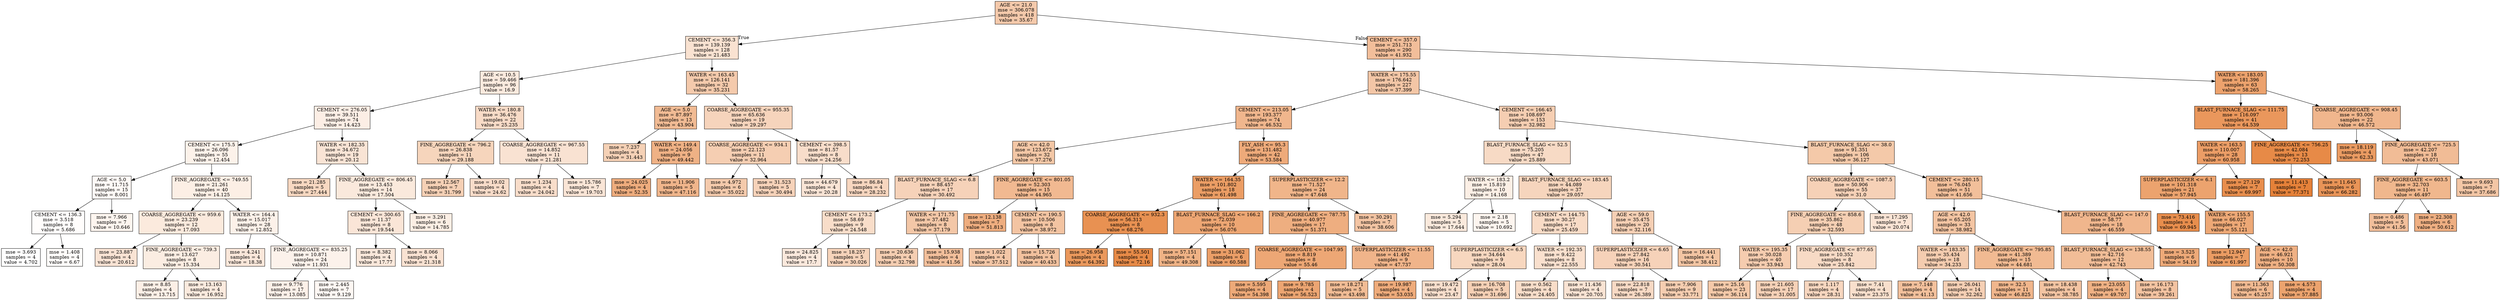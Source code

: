 digraph Tree {
node [shape=box, style="filled", color="black"] ;
0 [label="AGE <= 21.0\nmse = 306.078\nsamples = 418\nvalue = 35.67", fillcolor="#f4c9ab"] ;
1 [label="CEMENT <= 356.3\nmse = 139.139\nsamples = 128\nvalue = 21.483", fillcolor="#f9e2d1"] ;
0 -> 1 [labeldistance=2.5, labelangle=45, headlabel="True"] ;
2 [label="AGE <= 10.5\nmse = 59.466\nsamples = 96\nvalue = 16.9", fillcolor="#fbeade"] ;
1 -> 2 ;
3 [label="CEMENT <= 276.05\nmse = 39.511\nsamples = 74\nvalue = 14.423", fillcolor="#fceee5"] ;
2 -> 3 ;
4 [label="CEMENT <= 175.5\nmse = 26.096\nsamples = 55\nvalue = 12.454", fillcolor="#fcf2ea"] ;
3 -> 4 ;
5 [label="AGE <= 5.0\nmse = 11.715\nsamples = 15\nvalue = 8.001", fillcolor="#fef9f6"] ;
4 -> 5 ;
6 [label="CEMENT <= 136.3\nmse = 3.518\nsamples = 8\nvalue = 5.686", fillcolor="#fffdfc"] ;
5 -> 6 ;
7 [label="mse = 3.693\nsamples = 4\nvalue = 4.702", fillcolor="#ffffff"] ;
6 -> 7 ;
8 [label="mse = 1.408\nsamples = 4\nvalue = 6.67", fillcolor="#fefcfa"] ;
6 -> 8 ;
9 [label="mse = 7.966\nsamples = 7\nvalue = 10.646", fillcolor="#fdf5ef"] ;
5 -> 9 ;
10 [label="FINE_AGGREGATE <= 749.55\nmse = 21.261\nsamples = 40\nvalue = 14.125", fillcolor="#fcefe5"] ;
4 -> 10 ;
11 [label="COARSE_AGGREGATE <= 959.6\nmse = 23.239\nsamples = 12\nvalue = 17.093", fillcolor="#fbeadd"] ;
10 -> 11 ;
12 [label="mse = 23.887\nsamples = 4\nvalue = 20.612", fillcolor="#f9e3d4"] ;
11 -> 12 ;
13 [label="FINE_AGGREGATE <= 739.3\nmse = 13.627\nsamples = 8\nvalue = 15.334", fillcolor="#fbede2"] ;
11 -> 13 ;
14 [label="mse = 8.85\nsamples = 4\nvalue = 13.715", fillcolor="#fcefe6"] ;
13 -> 14 ;
15 [label="mse = 13.163\nsamples = 4\nvalue = 16.952", fillcolor="#fbeade"] ;
13 -> 15 ;
16 [label="WATER <= 164.4\nmse = 15.017\nsamples = 28\nvalue = 12.852", fillcolor="#fcf1e9"] ;
10 -> 16 ;
17 [label="mse = 4.241\nsamples = 4\nvalue = 18.38", fillcolor="#fae7da"] ;
16 -> 17 ;
18 [label="FINE_AGGREGATE <= 835.25\nmse = 10.871\nsamples = 24\nvalue = 11.931", fillcolor="#fcf2eb"] ;
16 -> 18 ;
19 [label="mse = 9.776\nsamples = 17\nvalue = 13.085", fillcolor="#fcf0e8"] ;
18 -> 19 ;
20 [label="mse = 2.445\nsamples = 7\nvalue = 9.129", fillcolor="#fdf7f3"] ;
18 -> 20 ;
21 [label="WATER <= 182.35\nmse = 34.672\nsamples = 19\nvalue = 20.12", fillcolor="#f9e4d5"] ;
3 -> 21 ;
22 [label="mse = 21.285\nsamples = 5\nvalue = 27.444", fillcolor="#f7d8c1"] ;
21 -> 22 ;
23 [label="FINE_AGGREGATE <= 806.45\nmse = 13.453\nsamples = 14\nvalue = 17.504", fillcolor="#fae9dc"] ;
21 -> 23 ;
24 [label="CEMENT <= 300.65\nmse = 11.37\nsamples = 8\nvalue = 19.544", fillcolor="#fae5d7"] ;
23 -> 24 ;
25 [label="mse = 8.382\nsamples = 4\nvalue = 17.77", fillcolor="#fae8db"] ;
24 -> 25 ;
26 [label="mse = 8.066\nsamples = 4\nvalue = 21.318", fillcolor="#f9e2d2"] ;
24 -> 26 ;
27 [label="mse = 3.291\nsamples = 6\nvalue = 14.785", fillcolor="#fbeee4"] ;
23 -> 27 ;
28 [label="WATER <= 180.8\nmse = 36.476\nsamples = 22\nvalue = 25.235", fillcolor="#f8dbc7"] ;
2 -> 28 ;
29 [label="FINE_AGGREGATE <= 796.2\nmse = 26.838\nsamples = 11\nvalue = 29.188", fillcolor="#f6d5bc"] ;
28 -> 29 ;
30 [label="mse = 12.567\nsamples = 7\nvalue = 31.799", fillcolor="#f5d0b5"] ;
29 -> 30 ;
31 [label="mse = 19.02\nsamples = 4\nvalue = 24.62", fillcolor="#f8dcc9"] ;
29 -> 31 ;
32 [label="COARSE_AGGREGATE <= 967.55\nmse = 14.852\nsamples = 11\nvalue = 21.281", fillcolor="#f9e2d2"] ;
28 -> 32 ;
33 [label="mse = 1.234\nsamples = 4\nvalue = 24.042", fillcolor="#f8ddca"] ;
32 -> 33 ;
34 [label="mse = 15.786\nsamples = 7\nvalue = 19.703", fillcolor="#fae5d6"] ;
32 -> 34 ;
35 [label="WATER <= 163.45\nmse = 126.141\nsamples = 32\nvalue = 35.231", fillcolor="#f4caac"] ;
1 -> 35 ;
36 [label="AGE <= 5.0\nmse = 87.897\nsamples = 13\nvalue = 43.904", fillcolor="#f1bb94"] ;
35 -> 36 ;
37 [label="mse = 7.237\nsamples = 4\nvalue = 31.443", fillcolor="#f5d1b6"] ;
36 -> 37 ;
38 [label="WATER <= 149.4\nmse = 24.056\nsamples = 9\nvalue = 49.442", fillcolor="#efb185"] ;
36 -> 38 ;
39 [label="mse = 24.025\nsamples = 4\nvalue = 52.35", fillcolor="#eeac7d"] ;
38 -> 39 ;
40 [label="mse = 11.906\nsamples = 5\nvalue = 47.116", fillcolor="#f0b58b"] ;
38 -> 40 ;
41 [label="COARSE_AGGREGATE <= 955.35\nmse = 65.636\nsamples = 19\nvalue = 29.297", fillcolor="#f6d4bc"] ;
35 -> 41 ;
42 [label="COARSE_AGGREGATE <= 934.1\nmse = 22.123\nsamples = 11\nvalue = 32.964", fillcolor="#f5ceb2"] ;
41 -> 42 ;
43 [label="mse = 4.972\nsamples = 6\nvalue = 35.022", fillcolor="#f4caac"] ;
42 -> 43 ;
44 [label="mse = 31.523\nsamples = 5\nvalue = 30.494", fillcolor="#f6d2b9"] ;
42 -> 44 ;
45 [label="CEMENT <= 398.5\nmse = 81.57\nsamples = 8\nvalue = 24.256", fillcolor="#f8ddca"] ;
41 -> 45 ;
46 [label="mse = 44.679\nsamples = 4\nvalue = 20.28", fillcolor="#f9e4d5"] ;
45 -> 46 ;
47 [label="mse = 86.84\nsamples = 4\nvalue = 28.232", fillcolor="#f7d6bf"] ;
45 -> 47 ;
48 [label="CEMENT <= 357.0\nmse = 251.713\nsamples = 290\nvalue = 41.932", fillcolor="#f2be9a"] ;
0 -> 48 [labeldistance=2.5, labelangle=-45, headlabel="False"] ;
49 [label="WATER <= 175.55\nmse = 176.642\nsamples = 227\nvalue = 37.399", fillcolor="#f3c6a6"] ;
48 -> 49 ;
50 [label="CEMENT <= 213.05\nmse = 193.377\nsamples = 74\nvalue = 46.532", fillcolor="#f0b68d"] ;
49 -> 50 ;
51 [label="AGE <= 42.0\nmse = 123.672\nsamples = 32\nvalue = 37.276", fillcolor="#f3c7a6"] ;
50 -> 51 ;
52 [label="BLAST_FURNACE_SLAG <= 6.8\nmse = 88.457\nsamples = 17\nvalue = 30.492", fillcolor="#f6d2b9"] ;
51 -> 52 ;
53 [label="CEMENT <= 173.2\nmse = 58.69\nsamples = 9\nvalue = 24.548", fillcolor="#f8ddc9"] ;
52 -> 53 ;
54 [label="mse = 24.825\nsamples = 4\nvalue = 17.7", fillcolor="#fae8dc"] ;
53 -> 54 ;
55 [label="mse = 18.257\nsamples = 5\nvalue = 30.026", fillcolor="#f6d3ba"] ;
53 -> 55 ;
56 [label="WATER <= 171.75\nmse = 37.482\nsamples = 8\nvalue = 37.179", fillcolor="#f3c7a7"] ;
52 -> 56 ;
57 [label="mse = 20.636\nsamples = 4\nvalue = 32.798", fillcolor="#f5ceb2"] ;
56 -> 57 ;
58 [label="mse = 15.938\nsamples = 4\nvalue = 41.56", fillcolor="#f2bf9b"] ;
56 -> 58 ;
59 [label="FINE_AGGREGATE <= 801.05\nmse = 52.303\nsamples = 15\nvalue = 44.965", fillcolor="#f1b991"] ;
51 -> 59 ;
60 [label="mse = 12.138\nsamples = 7\nvalue = 51.813", fillcolor="#eead7f"] ;
59 -> 60 ;
61 [label="CEMENT <= 190.5\nmse = 10.506\nsamples = 8\nvalue = 38.972", fillcolor="#f3c4a2"] ;
59 -> 61 ;
62 [label="mse = 1.022\nsamples = 4\nvalue = 37.512", fillcolor="#f3c6a6"] ;
61 -> 62 ;
63 [label="mse = 15.726\nsamples = 4\nvalue = 40.433", fillcolor="#f2c19e"] ;
61 -> 63 ;
64 [label="FLY_ASH <= 95.3\nmse = 131.482\nsamples = 42\nvalue = 53.584", fillcolor="#eeaa7a"] ;
50 -> 64 ;
65 [label="WATER <= 164.35\nmse = 101.802\nsamples = 18\nvalue = 61.498", fillcolor="#eb9d64"] ;
64 -> 65 ;
66 [label="COARSE_AGGREGATE <= 932.3\nmse = 56.313\nsamples = 8\nvalue = 68.276", fillcolor="#e89152"] ;
65 -> 66 ;
67 [label="mse = 26.958\nsamples = 4\nvalue = 64.392", fillcolor="#ea985c"] ;
66 -> 67 ;
68 [label="mse = 55.501\nsamples = 4\nvalue = 72.16", fillcolor="#e78a47"] ;
66 -> 68 ;
69 [label="BLAST_FURNACE_SLAG <= 166.2\nmse = 72.039\nsamples = 10\nvalue = 56.076", fillcolor="#eda673"] ;
65 -> 69 ;
70 [label="mse = 57.151\nsamples = 4\nvalue = 49.308", fillcolor="#efb285"] ;
69 -> 70 ;
71 [label="mse = 31.062\nsamples = 6\nvalue = 60.588", fillcolor="#eb9e67"] ;
69 -> 71 ;
72 [label="SUPERPLASTICIZER <= 12.2\nmse = 71.527\nsamples = 24\nvalue = 47.648", fillcolor="#f0b58a"] ;
64 -> 72 ;
73 [label="FINE_AGGREGATE <= 787.75\nmse = 40.977\nsamples = 17\nvalue = 51.371", fillcolor="#eeae80"] ;
72 -> 73 ;
74 [label="COARSE_AGGREGATE <= 1047.95\nmse = 8.819\nsamples = 8\nvalue = 55.46", fillcolor="#eda775"] ;
73 -> 74 ;
75 [label="mse = 5.595\nsamples = 4\nvalue = 54.398", fillcolor="#eda978"] ;
74 -> 75 ;
76 [label="mse = 9.785\nsamples = 4\nvalue = 56.523", fillcolor="#eca572"] ;
74 -> 76 ;
77 [label="SUPERPLASTICIZER <= 11.55\nmse = 41.492\nsamples = 9\nvalue = 47.737", fillcolor="#f0b48a"] ;
73 -> 77 ;
78 [label="mse = 18.271\nsamples = 5\nvalue = 43.498", fillcolor="#f1bc95"] ;
77 -> 78 ;
79 [label="mse = 19.987\nsamples = 4\nvalue = 53.035", fillcolor="#eeab7b"] ;
77 -> 79 ;
80 [label="mse = 30.291\nsamples = 7\nvalue = 38.606", fillcolor="#f3c4a3"] ;
72 -> 80 ;
81 [label="CEMENT <= 166.45\nmse = 108.697\nsamples = 153\nvalue = 32.982", fillcolor="#f5ceb2"] ;
49 -> 81 ;
82 [label="BLAST_FURNACE_SLAG <= 52.5\nmse = 75.205\nsamples = 47\nvalue = 25.889", fillcolor="#f7dac5"] ;
81 -> 82 ;
83 [label="WATER <= 183.2\nmse = 15.819\nsamples = 10\nvalue = 14.168", fillcolor="#fcefe5"] ;
82 -> 83 ;
84 [label="mse = 5.294\nsamples = 5\nvalue = 17.644", fillcolor="#fae9dc"] ;
83 -> 84 ;
85 [label="mse = 2.18\nsamples = 5\nvalue = 10.692", fillcolor="#fdf5ef"] ;
83 -> 85 ;
86 [label="BLAST_FURNACE_SLAG <= 183.45\nmse = 44.089\nsamples = 37\nvalue = 29.057", fillcolor="#f6d5bd"] ;
82 -> 86 ;
87 [label="CEMENT <= 144.75\nmse = 30.27\nsamples = 17\nvalue = 25.459", fillcolor="#f8dbc6"] ;
86 -> 87 ;
88 [label="SUPERPLASTICIZER <= 6.5\nmse = 34.644\nsamples = 9\nvalue = 28.04", fillcolor="#f7d7bf"] ;
87 -> 88 ;
89 [label="mse = 19.472\nsamples = 4\nvalue = 23.47", fillcolor="#f8decc"] ;
88 -> 89 ;
90 [label="mse = 16.708\nsamples = 5\nvalue = 31.696", fillcolor="#f5d0b5"] ;
88 -> 90 ;
91 [label="WATER <= 192.35\nmse = 9.422\nsamples = 8\nvalue = 22.555", fillcolor="#f9e0ce"] ;
87 -> 91 ;
92 [label="mse = 0.562\nsamples = 4\nvalue = 24.405", fillcolor="#f8ddc9"] ;
91 -> 92 ;
93 [label="mse = 11.436\nsamples = 4\nvalue = 20.705", fillcolor="#f9e3d3"] ;
91 -> 93 ;
94 [label="AGE <= 59.0\nmse = 35.475\nsamples = 20\nvalue = 32.116", fillcolor="#f5cfb4"] ;
86 -> 94 ;
95 [label="SUPERPLASTICIZER <= 6.65\nmse = 27.842\nsamples = 16\nvalue = 30.541", fillcolor="#f6d2b9"] ;
94 -> 95 ;
96 [label="mse = 22.818\nsamples = 7\nvalue = 26.389", fillcolor="#f7d9c4"] ;
95 -> 96 ;
97 [label="mse = 7.906\nsamples = 9\nvalue = 33.771", fillcolor="#f5cdb0"] ;
95 -> 97 ;
98 [label="mse = 16.441\nsamples = 4\nvalue = 38.412", fillcolor="#f3c5a3"] ;
94 -> 98 ;
99 [label="BLAST_FURNACE_SLAG <= 38.0\nmse = 91.351\nsamples = 106\nvalue = 36.127", fillcolor="#f4c9a9"] ;
81 -> 99 ;
100 [label="COARSE_AGGREGATE <= 1087.5\nmse = 50.906\nsamples = 55\nvalue = 31.0", fillcolor="#f6d1b7"] ;
99 -> 100 ;
101 [label="FINE_AGGREGATE <= 858.6\nmse = 35.862\nsamples = 48\nvalue = 32.593", fillcolor="#f5cfb3"] ;
100 -> 101 ;
102 [label="WATER <= 195.35\nmse = 30.028\nsamples = 40\nvalue = 33.943", fillcolor="#f5ccaf"] ;
101 -> 102 ;
103 [label="mse = 25.16\nsamples = 23\nvalue = 36.114", fillcolor="#f4c9a9"] ;
102 -> 103 ;
104 [label="mse = 21.605\nsamples = 17\nvalue = 31.005", fillcolor="#f6d1b7"] ;
102 -> 104 ;
105 [label="FINE_AGGREGATE <= 877.65\nmse = 10.352\nsamples = 8\nvalue = 25.842", fillcolor="#f7dac5"] ;
101 -> 105 ;
106 [label="mse = 1.117\nsamples = 4\nvalue = 28.31", fillcolor="#f7d6bf"] ;
105 -> 106 ;
107 [label="mse = 7.41\nsamples = 4\nvalue = 23.375", fillcolor="#f8dfcc"] ;
105 -> 107 ;
108 [label="mse = 17.295\nsamples = 7\nvalue = 20.074", fillcolor="#fae4d5"] ;
100 -> 108 ;
109 [label="CEMENT <= 280.15\nmse = 76.045\nsamples = 51\nvalue = 41.656", fillcolor="#f2bf9a"] ;
99 -> 109 ;
110 [label="AGE <= 42.0\nmse = 65.205\nsamples = 33\nvalue = 38.982", fillcolor="#f3c4a2"] ;
109 -> 110 ;
111 [label="WATER <= 183.35\nmse = 35.434\nsamples = 18\nvalue = 34.233", fillcolor="#f4ccaf"] ;
110 -> 111 ;
112 [label="mse = 7.148\nsamples = 4\nvalue = 41.13", fillcolor="#f2c09c"] ;
111 -> 112 ;
113 [label="mse = 26.041\nsamples = 14\nvalue = 32.262", fillcolor="#f5cfb4"] ;
111 -> 113 ;
114 [label="FINE_AGGREGATE <= 795.85\nmse = 41.389\nsamples = 15\nvalue = 44.681", fillcolor="#f1ba92"] ;
110 -> 114 ;
115 [label="mse = 32.5\nsamples = 11\nvalue = 46.825", fillcolor="#f0b68c"] ;
114 -> 115 ;
116 [label="mse = 18.438\nsamples = 4\nvalue = 38.785", fillcolor="#f3c4a2"] ;
114 -> 116 ;
117 [label="BLAST_FURNACE_SLAG <= 147.0\nmse = 58.77\nsamples = 18\nvalue = 46.559", fillcolor="#f0b68d"] ;
109 -> 117 ;
118 [label="BLAST_FURNACE_SLAG <= 138.55\nmse = 42.716\nsamples = 12\nvalue = 42.743", fillcolor="#f1bd97"] ;
117 -> 118 ;
119 [label="mse = 23.055\nsamples = 4\nvalue = 49.707", fillcolor="#efb184"] ;
118 -> 119 ;
120 [label="mse = 16.173\nsamples = 8\nvalue = 39.261", fillcolor="#f3c3a1"] ;
118 -> 120 ;
121 [label="mse = 3.525\nsamples = 6\nvalue = 54.19", fillcolor="#eda978"] ;
117 -> 121 ;
122 [label="WATER <= 183.05\nmse = 181.396\nsamples = 63\nvalue = 58.265", fillcolor="#eca26d"] ;
48 -> 122 ;
123 [label="BLAST_FURNACE_SLAG <= 111.75\nmse = 116.097\nsamples = 41\nvalue = 64.539", fillcolor="#ea975c"] ;
122 -> 123 ;
124 [label="WATER <= 163.5\nmse = 110.007\nsamples = 28\nvalue = 60.958", fillcolor="#eb9d66"] ;
123 -> 124 ;
125 [label="SUPERPLASTICIZER <= 6.1\nmse = 101.318\nsamples = 21\nvalue = 57.945", fillcolor="#eca36e"] ;
124 -> 125 ;
126 [label="mse = 73.416\nsamples = 4\nvalue = 69.945", fillcolor="#e88e4d"] ;
125 -> 126 ;
127 [label="WATER <= 155.5\nmse = 66.027\nsamples = 17\nvalue = 55.121", fillcolor="#eda876"] ;
125 -> 127 ;
128 [label="mse = 12.947\nsamples = 7\nvalue = 61.997", fillcolor="#eb9c63"] ;
127 -> 128 ;
129 [label="AGE <= 42.0\nmse = 46.921\nsamples = 10\nvalue = 50.308", fillcolor="#efb083"] ;
127 -> 129 ;
130 [label="mse = 11.363\nsamples = 6\nvalue = 45.257", fillcolor="#f0b991"] ;
129 -> 130 ;
131 [label="mse = 4.573\nsamples = 4\nvalue = 57.885", fillcolor="#eca36e"] ;
129 -> 131 ;
132 [label="mse = 27.129\nsamples = 7\nvalue = 69.997", fillcolor="#e88e4d"] ;
124 -> 132 ;
133 [label="FINE_AGGREGATE <= 756.25\nmse = 42.084\nsamples = 13\nvalue = 72.253", fillcolor="#e78a47"] ;
123 -> 133 ;
134 [label="mse = 11.413\nsamples = 7\nvalue = 77.371", fillcolor="#e58139"] ;
133 -> 134 ;
135 [label="mse = 11.645\nsamples = 6\nvalue = 66.282", fillcolor="#e99457"] ;
133 -> 135 ;
136 [label="COARSE_AGGREGATE <= 908.45\nmse = 93.006\nsamples = 22\nvalue = 46.572", fillcolor="#f0b68d"] ;
122 -> 136 ;
137 [label="mse = 18.119\nsamples = 4\nvalue = 62.33", fillcolor="#ea9b62"] ;
136 -> 137 ;
138 [label="FINE_AGGREGATE <= 725.5\nmse = 42.207\nsamples = 18\nvalue = 43.071", fillcolor="#f1bc96"] ;
136 -> 138 ;
139 [label="FINE_AGGREGATE <= 603.5\nmse = 32.703\nsamples = 11\nvalue = 46.497", fillcolor="#f0b78d"] ;
138 -> 139 ;
140 [label="mse = 0.486\nsamples = 5\nvalue = 41.56", fillcolor="#f2bf9b"] ;
139 -> 140 ;
141 [label="mse = 22.308\nsamples = 6\nvalue = 50.612", fillcolor="#efaf82"] ;
139 -> 141 ;
142 [label="mse = 9.693\nsamples = 7\nvalue = 37.686", fillcolor="#f3c6a5"] ;
138 -> 142 ;
}